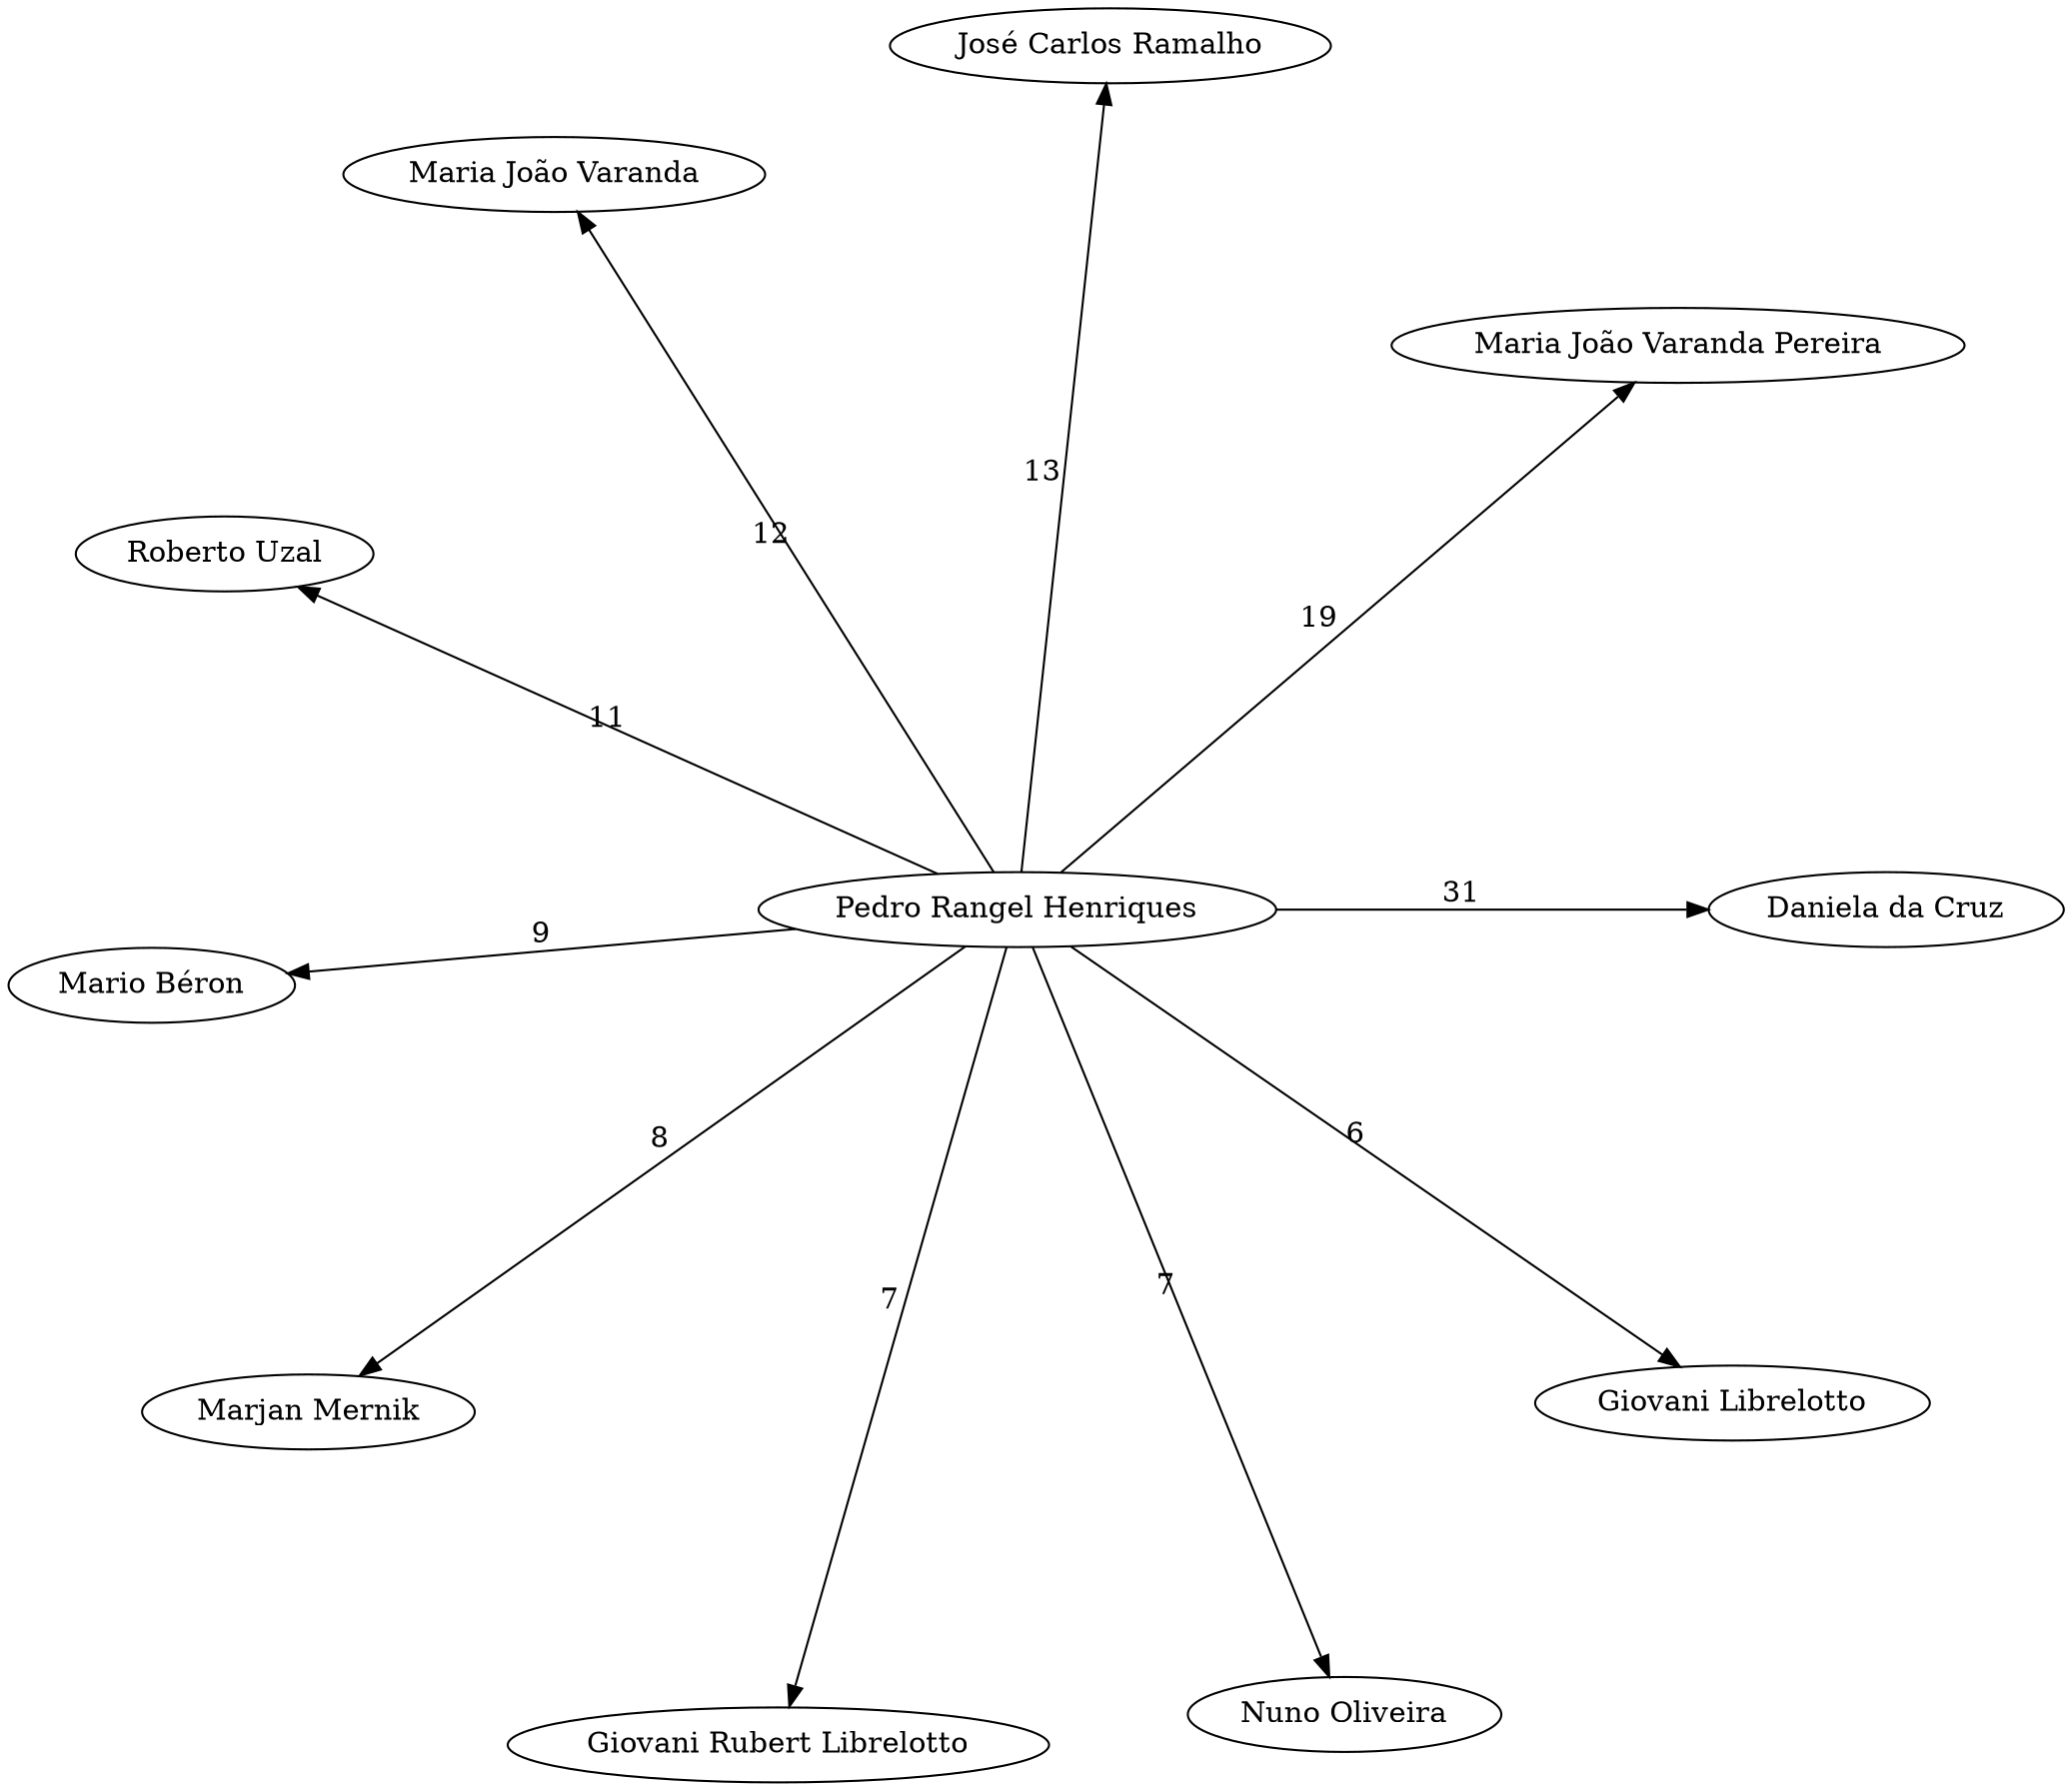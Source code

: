 digraph G {
	layout="circo";
    "Pedro Rangel Henriques" -> "Daniela da Cruz" [label="31"];
    "Pedro Rangel Henriques" -> "Maria João Varanda Pereira" [label="19"];
    "Pedro Rangel Henriques" -> "José Carlos Ramalho" [label="13"];
    "Pedro Rangel Henriques" -> "Maria João Varanda" [label="12"];
    "Pedro Rangel Henriques" -> "Roberto Uzal" [label="11"];
    "Pedro Rangel Henriques" -> "Mario Béron" [label="9"];
    "Pedro Rangel Henriques" -> "Marjan Mernik" [label="8"];
    "Pedro Rangel Henriques" -> "Giovani Rubert Librelotto" [label="7"];
    "Pedro Rangel Henriques" -> "Nuno Oliveira" [label="7"];
    "Pedro Rangel Henriques" -> "Giovani Librelotto" [label="6"];
}
